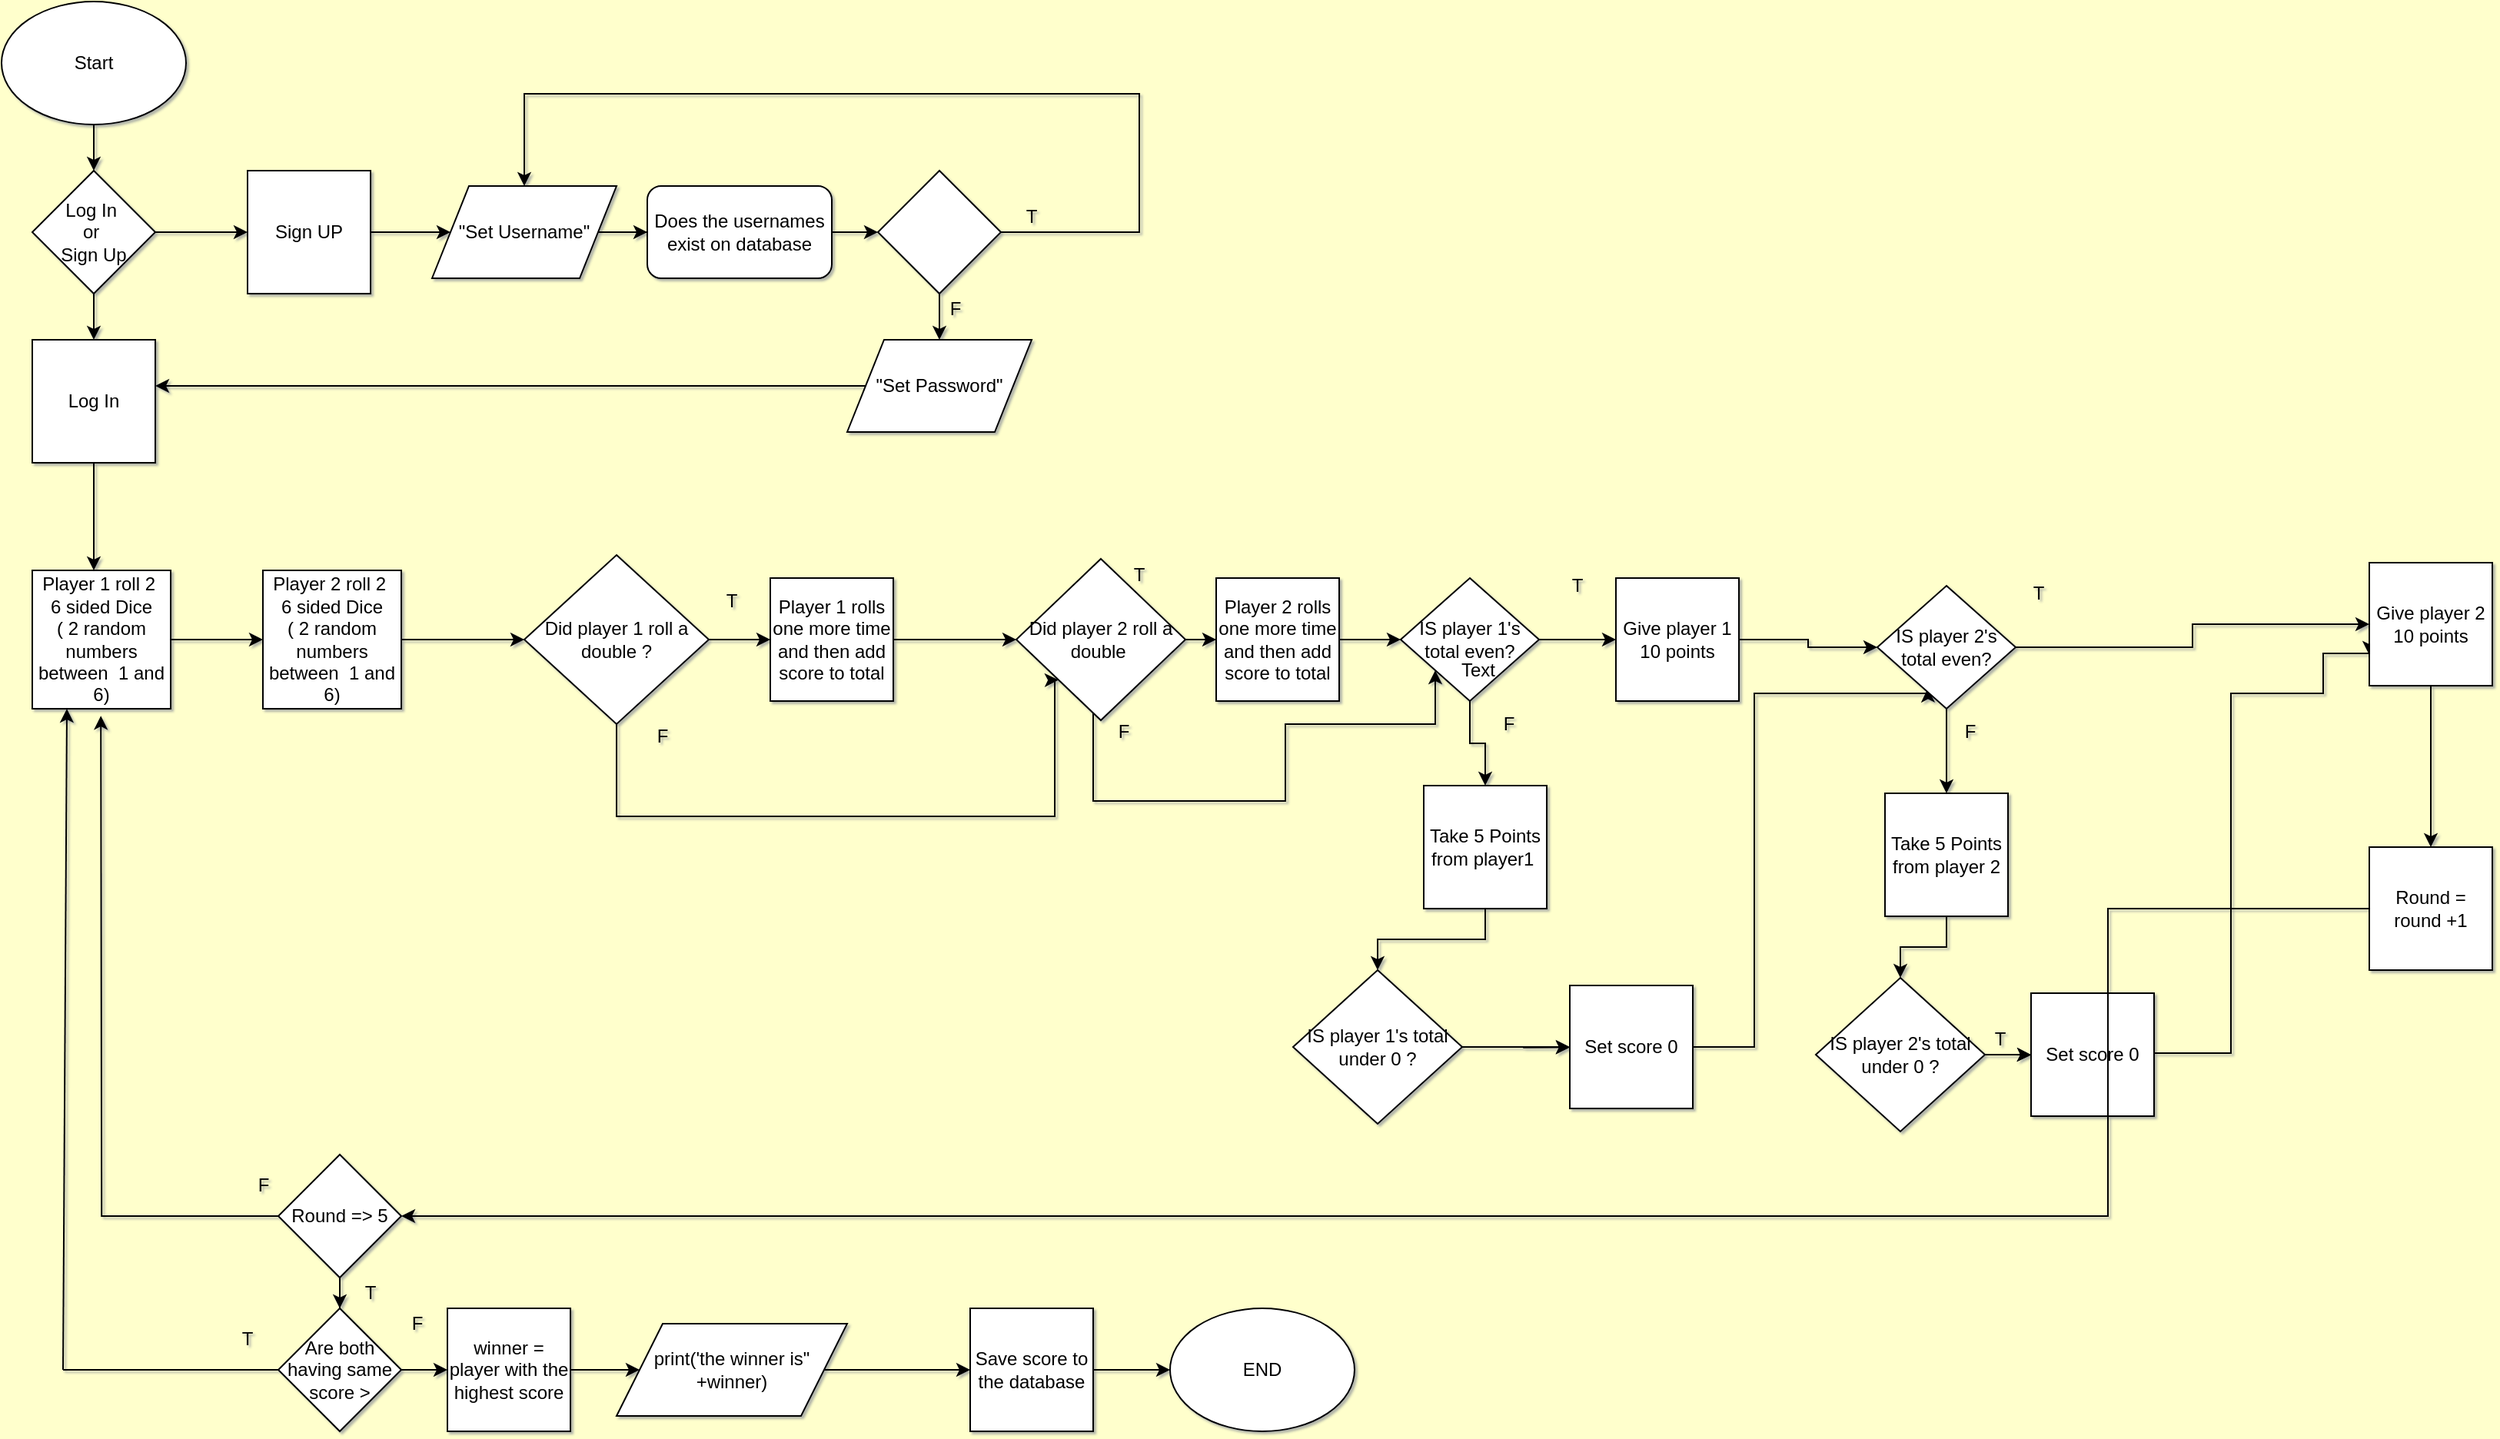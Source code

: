 <mxfile version="12.5.5" type="github">
  <diagram id="C5RBs43oDa-KdzZeNtuy" name="Page-1">
    <mxGraphModel dx="1296" dy="722" grid="1" gridSize="20" guides="1" tooltips="1" connect="1" arrows="1" fold="1" page="1" pageScale="1" pageWidth="1654" pageHeight="1169" background="#FFFFCC" math="0" shadow="1">
      <root>
        <mxCell id="WIyWlLk6GJQsqaUBKTNV-0"/>
        <mxCell id="WIyWlLk6GJQsqaUBKTNV-1" parent="WIyWlLk6GJQsqaUBKTNV-0"/>
        <mxCell id="Qnue6MiDW5Upj04BYutE-4" value="" style="edgeStyle=orthogonalEdgeStyle;rounded=0;orthogonalLoop=1;jettySize=auto;html=1;" parent="WIyWlLk6GJQsqaUBKTNV-1" source="Qnue6MiDW5Upj04BYutE-1" target="Qnue6MiDW5Upj04BYutE-2" edge="1">
          <mxGeometry relative="1" as="geometry"/>
        </mxCell>
        <mxCell id="Qnue6MiDW5Upj04BYutE-1" value="Start" style="ellipse;whiteSpace=wrap;html=1;" parent="WIyWlLk6GJQsqaUBKTNV-1" vertex="1">
          <mxGeometry x="10" y="10" width="120" height="80" as="geometry"/>
        </mxCell>
        <mxCell id="Qnue6MiDW5Upj04BYutE-6" value="" style="edgeStyle=orthogonalEdgeStyle;rounded=0;orthogonalLoop=1;jettySize=auto;html=1;" parent="WIyWlLk6GJQsqaUBKTNV-1" source="Qnue6MiDW5Upj04BYutE-2" target="Qnue6MiDW5Upj04BYutE-5" edge="1">
          <mxGeometry relative="1" as="geometry"/>
        </mxCell>
        <mxCell id="Qnue6MiDW5Upj04BYutE-8" value="" style="edgeStyle=orthogonalEdgeStyle;rounded=0;orthogonalLoop=1;jettySize=auto;html=1;" parent="WIyWlLk6GJQsqaUBKTNV-1" source="Qnue6MiDW5Upj04BYutE-2" target="Qnue6MiDW5Upj04BYutE-7" edge="1">
          <mxGeometry relative="1" as="geometry"/>
        </mxCell>
        <mxCell id="Qnue6MiDW5Upj04BYutE-2" value="Log In&amp;nbsp;&lt;br&gt;or&amp;nbsp;&lt;br&gt;Sign Up" style="rhombus;whiteSpace=wrap;html=1;" parent="WIyWlLk6GJQsqaUBKTNV-1" vertex="1">
          <mxGeometry x="30" y="120" width="80" height="80" as="geometry"/>
        </mxCell>
        <mxCell id="EfqY29eq7TwNeIXBNxIb-1" value="" style="edgeStyle=orthogonalEdgeStyle;rounded=0;orthogonalLoop=1;jettySize=auto;html=1;" parent="WIyWlLk6GJQsqaUBKTNV-1" source="Qnue6MiDW5Upj04BYutE-5" target="EfqY29eq7TwNeIXBNxIb-0" edge="1">
          <mxGeometry relative="1" as="geometry"/>
        </mxCell>
        <mxCell id="Qnue6MiDW5Upj04BYutE-5" value="Sign UP" style="whiteSpace=wrap;html=1;aspect=fixed;" parent="WIyWlLk6GJQsqaUBKTNV-1" vertex="1">
          <mxGeometry x="170" y="120" width="80" height="80" as="geometry"/>
        </mxCell>
        <mxCell id="EfqY29eq7TwNeIXBNxIb-19" value="" style="edgeStyle=orthogonalEdgeStyle;rounded=0;orthogonalLoop=1;jettySize=auto;html=1;" parent="WIyWlLk6GJQsqaUBKTNV-1" source="Qnue6MiDW5Upj04BYutE-7" target="EfqY29eq7TwNeIXBNxIb-18" edge="1">
          <mxGeometry relative="1" as="geometry">
            <Array as="points">
              <mxPoint x="70" y="360"/>
              <mxPoint x="70" y="360"/>
            </Array>
          </mxGeometry>
        </mxCell>
        <mxCell id="Qnue6MiDW5Upj04BYutE-7" value="Log In" style="whiteSpace=wrap;html=1;aspect=fixed;" parent="WIyWlLk6GJQsqaUBKTNV-1" vertex="1">
          <mxGeometry x="30" y="230" width="80" height="80" as="geometry"/>
        </mxCell>
        <mxCell id="EfqY29eq7TwNeIXBNxIb-6" value="" style="edgeStyle=orthogonalEdgeStyle;rounded=0;orthogonalLoop=1;jettySize=auto;html=1;" parent="WIyWlLk6GJQsqaUBKTNV-1" source="EfqY29eq7TwNeIXBNxIb-0" target="EfqY29eq7TwNeIXBNxIb-5" edge="1">
          <mxGeometry relative="1" as="geometry"/>
        </mxCell>
        <mxCell id="EfqY29eq7TwNeIXBNxIb-0" value="&quot;Set Username&quot;" style="shape=parallelogram;perimeter=parallelogramPerimeter;whiteSpace=wrap;html=1;" parent="WIyWlLk6GJQsqaUBKTNV-1" vertex="1">
          <mxGeometry x="290" y="130" width="120" height="60" as="geometry"/>
        </mxCell>
        <mxCell id="EfqY29eq7TwNeIXBNxIb-9" value="" style="edgeStyle=orthogonalEdgeStyle;rounded=0;orthogonalLoop=1;jettySize=auto;html=1;" parent="WIyWlLk6GJQsqaUBKTNV-1" source="EfqY29eq7TwNeIXBNxIb-5" target="EfqY29eq7TwNeIXBNxIb-8" edge="1">
          <mxGeometry relative="1" as="geometry"/>
        </mxCell>
        <mxCell id="EfqY29eq7TwNeIXBNxIb-5" value="&lt;span style=&quot;white-space: normal&quot;&gt;Does the usernames&lt;/span&gt;&lt;br style=&quot;white-space: normal&quot;&gt;&lt;span style=&quot;white-space: normal&quot;&gt;exist on database&lt;/span&gt;" style="rounded=1;whiteSpace=wrap;html=1;" parent="WIyWlLk6GJQsqaUBKTNV-1" vertex="1">
          <mxGeometry x="430" y="130" width="120" height="60" as="geometry"/>
        </mxCell>
        <mxCell id="EfqY29eq7TwNeIXBNxIb-10" style="edgeStyle=orthogonalEdgeStyle;rounded=0;orthogonalLoop=1;jettySize=auto;html=1;entryX=0.5;entryY=0;entryDx=0;entryDy=0;" parent="WIyWlLk6GJQsqaUBKTNV-1" source="EfqY29eq7TwNeIXBNxIb-8" target="EfqY29eq7TwNeIXBNxIb-0" edge="1">
          <mxGeometry relative="1" as="geometry">
            <mxPoint x="710" y="70" as="targetPoint"/>
            <Array as="points">
              <mxPoint x="750" y="160"/>
              <mxPoint x="750" y="70"/>
              <mxPoint x="350" y="70"/>
            </Array>
          </mxGeometry>
        </mxCell>
        <mxCell id="EfqY29eq7TwNeIXBNxIb-16" value="" style="edgeStyle=orthogonalEdgeStyle;rounded=0;orthogonalLoop=1;jettySize=auto;html=1;" parent="WIyWlLk6GJQsqaUBKTNV-1" source="EfqY29eq7TwNeIXBNxIb-8" target="EfqY29eq7TwNeIXBNxIb-15" edge="1">
          <mxGeometry relative="1" as="geometry"/>
        </mxCell>
        <mxCell id="EfqY29eq7TwNeIXBNxIb-8" value="" style="rhombus;whiteSpace=wrap;html=1;" parent="WIyWlLk6GJQsqaUBKTNV-1" vertex="1">
          <mxGeometry x="580" y="120" width="80" height="80" as="geometry"/>
        </mxCell>
        <mxCell id="EfqY29eq7TwNeIXBNxIb-12" value="F" style="text;html=1;align=center;verticalAlign=middle;resizable=0;points=[];autosize=1;" parent="WIyWlLk6GJQsqaUBKTNV-1" vertex="1">
          <mxGeometry x="620" y="200" width="20" height="20" as="geometry"/>
        </mxCell>
        <mxCell id="EfqY29eq7TwNeIXBNxIb-13" value="T" style="text;html=1;strokeColor=none;fillColor=none;align=center;verticalAlign=middle;whiteSpace=wrap;rounded=0;" parent="WIyWlLk6GJQsqaUBKTNV-1" vertex="1">
          <mxGeometry x="660" y="140" width="40" height="20" as="geometry"/>
        </mxCell>
        <mxCell id="EfqY29eq7TwNeIXBNxIb-17" style="edgeStyle=orthogonalEdgeStyle;rounded=0;orthogonalLoop=1;jettySize=auto;html=1;entryX=1;entryY=0.375;entryDx=0;entryDy=0;entryPerimeter=0;" parent="WIyWlLk6GJQsqaUBKTNV-1" source="EfqY29eq7TwNeIXBNxIb-15" target="Qnue6MiDW5Upj04BYutE-7" edge="1">
          <mxGeometry relative="1" as="geometry"/>
        </mxCell>
        <mxCell id="EfqY29eq7TwNeIXBNxIb-15" value="&quot;Set Password&quot;" style="shape=parallelogram;perimeter=parallelogramPerimeter;whiteSpace=wrap;html=1;" parent="WIyWlLk6GJQsqaUBKTNV-1" vertex="1">
          <mxGeometry x="560" y="230" width="120" height="60" as="geometry"/>
        </mxCell>
        <mxCell id="EfqY29eq7TwNeIXBNxIb-25" value="" style="edgeStyle=orthogonalEdgeStyle;rounded=0;orthogonalLoop=1;jettySize=auto;html=1;" parent="WIyWlLk6GJQsqaUBKTNV-1" source="EfqY29eq7TwNeIXBNxIb-18" target="EfqY29eq7TwNeIXBNxIb-24" edge="1">
          <mxGeometry relative="1" as="geometry"/>
        </mxCell>
        <mxCell id="EfqY29eq7TwNeIXBNxIb-18" value="Player 1 roll 2&amp;nbsp;&lt;br&gt;6 sided Dice&lt;br&gt;( 2 random numbers between&amp;nbsp; 1 and 6)" style="whiteSpace=wrap;html=1;aspect=fixed;" parent="WIyWlLk6GJQsqaUBKTNV-1" vertex="1">
          <mxGeometry x="30" y="380" width="90" height="90" as="geometry"/>
        </mxCell>
        <mxCell id="cah8BzL9Fn36md8GXg67-19" value="" style="edgeStyle=orthogonalEdgeStyle;rounded=0;orthogonalLoop=1;jettySize=auto;html=1;" edge="1" parent="WIyWlLk6GJQsqaUBKTNV-1" source="EfqY29eq7TwNeIXBNxIb-24">
          <mxGeometry relative="1" as="geometry">
            <mxPoint x="350" y="425" as="targetPoint"/>
          </mxGeometry>
        </mxCell>
        <mxCell id="EfqY29eq7TwNeIXBNxIb-24" value="Player 2 roll 2&amp;nbsp;&lt;br&gt;6 sided Dice&lt;br&gt;( 2 random numbers between&amp;nbsp; 1 and 6)" style="whiteSpace=wrap;html=1;aspect=fixed;" parent="WIyWlLk6GJQsqaUBKTNV-1" vertex="1">
          <mxGeometry x="180" y="380" width="90" height="90" as="geometry"/>
        </mxCell>
        <mxCell id="EfqY29eq7TwNeIXBNxIb-40" value="" style="edgeStyle=orthogonalEdgeStyle;rounded=0;orthogonalLoop=1;jettySize=auto;html=1;" parent="WIyWlLk6GJQsqaUBKTNV-1" source="EfqY29eq7TwNeIXBNxIb-27" target="EfqY29eq7TwNeIXBNxIb-33" edge="1">
          <mxGeometry relative="1" as="geometry"/>
        </mxCell>
        <mxCell id="EfqY29eq7TwNeIXBNxIb-51" value="" style="edgeStyle=orthogonalEdgeStyle;rounded=0;orthogonalLoop=1;jettySize=auto;html=1;" parent="WIyWlLk6GJQsqaUBKTNV-1" source="EfqY29eq7TwNeIXBNxIb-27" target="EfqY29eq7TwNeIXBNxIb-49" edge="1">
          <mxGeometry relative="1" as="geometry"/>
        </mxCell>
        <mxCell id="EfqY29eq7TwNeIXBNxIb-27" value="IS player 1&#39;s total even?" style="rhombus;whiteSpace=wrap;html=1;" parent="WIyWlLk6GJQsqaUBKTNV-1" vertex="1">
          <mxGeometry x="920" y="385" width="90" height="80" as="geometry"/>
        </mxCell>
        <mxCell id="EfqY29eq7TwNeIXBNxIb-28" value="F" style="text;html=1;align=center;verticalAlign=middle;resizable=0;points=[];autosize=1;" parent="WIyWlLk6GJQsqaUBKTNV-1" vertex="1">
          <mxGeometry x="980" y="470" width="20" height="20" as="geometry"/>
        </mxCell>
        <mxCell id="EfqY29eq7TwNeIXBNxIb-29" value="T" style="text;html=1;strokeColor=none;fillColor=none;align=center;verticalAlign=middle;whiteSpace=wrap;rounded=0;" parent="WIyWlLk6GJQsqaUBKTNV-1" vertex="1">
          <mxGeometry x="1015" y="380" width="40" height="20" as="geometry"/>
        </mxCell>
        <mxCell id="EfqY29eq7TwNeIXBNxIb-42" value="" style="edgeStyle=orthogonalEdgeStyle;rounded=0;orthogonalLoop=1;jettySize=auto;html=1;" parent="WIyWlLk6GJQsqaUBKTNV-1" source="EfqY29eq7TwNeIXBNxIb-33" target="EfqY29eq7TwNeIXBNxIb-41" edge="1">
          <mxGeometry relative="1" as="geometry"/>
        </mxCell>
        <mxCell id="EfqY29eq7TwNeIXBNxIb-33" value="Take 5 Points from player1&amp;nbsp;" style="whiteSpace=wrap;html=1;aspect=fixed;" parent="WIyWlLk6GJQsqaUBKTNV-1" vertex="1">
          <mxGeometry x="935" y="520" width="80" height="80" as="geometry"/>
        </mxCell>
        <mxCell id="EfqY29eq7TwNeIXBNxIb-44" value="" style="edgeStyle=orthogonalEdgeStyle;rounded=0;orthogonalLoop=1;jettySize=auto;html=1;" parent="WIyWlLk6GJQsqaUBKTNV-1" edge="1">
          <mxGeometry relative="1" as="geometry">
            <mxPoint x="1030" y="690" as="targetPoint"/>
            <mxPoint x="999.633" y="690.333" as="sourcePoint"/>
          </mxGeometry>
        </mxCell>
        <mxCell id="EfqY29eq7TwNeIXBNxIb-48" value="" style="edgeStyle=orthogonalEdgeStyle;rounded=0;orthogonalLoop=1;jettySize=auto;html=1;exitX=1;exitY=0.5;exitDx=0;exitDy=0;" parent="WIyWlLk6GJQsqaUBKTNV-1" source="EfqY29eq7TwNeIXBNxIb-41" target="EfqY29eq7TwNeIXBNxIb-47" edge="1">
          <mxGeometry relative="1" as="geometry">
            <mxPoint x="999.633" y="690.333" as="sourcePoint"/>
          </mxGeometry>
        </mxCell>
        <mxCell id="EfqY29eq7TwNeIXBNxIb-41" value="IS player 1&#39;s total under 0 ?" style="rhombus;whiteSpace=wrap;html=1;" parent="WIyWlLk6GJQsqaUBKTNV-1" vertex="1">
          <mxGeometry x="850" y="640" width="110" height="100" as="geometry"/>
        </mxCell>
        <mxCell id="cah8BzL9Fn36md8GXg67-49" value="" style="edgeStyle=orthogonalEdgeStyle;rounded=0;orthogonalLoop=1;jettySize=auto;html=1;entryX=0.365;entryY=0.835;entryDx=0;entryDy=0;entryPerimeter=0;" edge="1" parent="WIyWlLk6GJQsqaUBKTNV-1" source="EfqY29eq7TwNeIXBNxIb-47" target="EfqY29eq7TwNeIXBNxIb-54">
          <mxGeometry relative="1" as="geometry">
            <mxPoint x="1180" y="460" as="targetPoint"/>
            <Array as="points">
              <mxPoint x="1150" y="690"/>
              <mxPoint x="1150" y="460"/>
              <mxPoint x="1263" y="460"/>
            </Array>
          </mxGeometry>
        </mxCell>
        <mxCell id="EfqY29eq7TwNeIXBNxIb-47" value="Set score 0" style="whiteSpace=wrap;html=1;aspect=fixed;" parent="WIyWlLk6GJQsqaUBKTNV-1" vertex="1">
          <mxGeometry x="1030" y="650" width="80" height="80" as="geometry"/>
        </mxCell>
        <mxCell id="cah8BzL9Fn36md8GXg67-51" value="" style="edgeStyle=orthogonalEdgeStyle;rounded=0;orthogonalLoop=1;jettySize=auto;html=1;entryX=0;entryY=0.5;entryDx=0;entryDy=0;" edge="1" parent="WIyWlLk6GJQsqaUBKTNV-1" source="EfqY29eq7TwNeIXBNxIb-49" target="EfqY29eq7TwNeIXBNxIb-54">
          <mxGeometry relative="1" as="geometry">
            <mxPoint x="1220" y="425" as="targetPoint"/>
          </mxGeometry>
        </mxCell>
        <mxCell id="EfqY29eq7TwNeIXBNxIb-49" value="Give player 1 10 points" style="whiteSpace=wrap;html=1;aspect=fixed;" parent="WIyWlLk6GJQsqaUBKTNV-1" vertex="1">
          <mxGeometry x="1060" y="385" width="80" height="80" as="geometry"/>
        </mxCell>
        <mxCell id="EfqY29eq7TwNeIXBNxIb-52" value="" style="edgeStyle=orthogonalEdgeStyle;rounded=0;orthogonalLoop=1;jettySize=auto;html=1;" parent="WIyWlLk6GJQsqaUBKTNV-1" source="EfqY29eq7TwNeIXBNxIb-54" target="EfqY29eq7TwNeIXBNxIb-58" edge="1">
          <mxGeometry relative="1" as="geometry"/>
        </mxCell>
        <mxCell id="EfqY29eq7TwNeIXBNxIb-53" value="" style="edgeStyle=orthogonalEdgeStyle;rounded=0;orthogonalLoop=1;jettySize=auto;html=1;" parent="WIyWlLk6GJQsqaUBKTNV-1" source="EfqY29eq7TwNeIXBNxIb-54" target="EfqY29eq7TwNeIXBNxIb-65" edge="1">
          <mxGeometry relative="1" as="geometry"/>
        </mxCell>
        <mxCell id="EfqY29eq7TwNeIXBNxIb-54" value="IS player 2&#39;s total even?" style="rhombus;whiteSpace=wrap;html=1;" parent="WIyWlLk6GJQsqaUBKTNV-1" vertex="1">
          <mxGeometry x="1230" y="390" width="90" height="80" as="geometry"/>
        </mxCell>
        <mxCell id="EfqY29eq7TwNeIXBNxIb-55" value="F" style="text;html=1;align=center;verticalAlign=middle;resizable=0;points=[];autosize=1;" parent="WIyWlLk6GJQsqaUBKTNV-1" vertex="1">
          <mxGeometry x="1280" y="475" width="20" height="20" as="geometry"/>
        </mxCell>
        <mxCell id="EfqY29eq7TwNeIXBNxIb-56" value="T" style="text;html=1;strokeColor=none;fillColor=none;align=center;verticalAlign=middle;whiteSpace=wrap;rounded=0;" parent="WIyWlLk6GJQsqaUBKTNV-1" vertex="1">
          <mxGeometry x="1315" y="385" width="40" height="20" as="geometry"/>
        </mxCell>
        <mxCell id="EfqY29eq7TwNeIXBNxIb-57" value="" style="edgeStyle=orthogonalEdgeStyle;rounded=0;orthogonalLoop=1;jettySize=auto;html=1;" parent="WIyWlLk6GJQsqaUBKTNV-1" source="EfqY29eq7TwNeIXBNxIb-58" target="EfqY29eq7TwNeIXBNxIb-61" edge="1">
          <mxGeometry relative="1" as="geometry"/>
        </mxCell>
        <mxCell id="EfqY29eq7TwNeIXBNxIb-58" value="Take 5 Points from player 2" style="whiteSpace=wrap;html=1;aspect=fixed;" parent="WIyWlLk6GJQsqaUBKTNV-1" vertex="1">
          <mxGeometry x="1235" y="525" width="80" height="80" as="geometry"/>
        </mxCell>
        <mxCell id="EfqY29eq7TwNeIXBNxIb-59" value="" style="edgeStyle=orthogonalEdgeStyle;rounded=0;orthogonalLoop=1;jettySize=auto;html=1;" parent="WIyWlLk6GJQsqaUBKTNV-1" source="EfqY29eq7TwNeIXBNxIb-61" edge="1">
          <mxGeometry relative="1" as="geometry">
            <mxPoint x="1330" y="695" as="targetPoint"/>
          </mxGeometry>
        </mxCell>
        <mxCell id="EfqY29eq7TwNeIXBNxIb-60" value="" style="edgeStyle=orthogonalEdgeStyle;rounded=0;orthogonalLoop=1;jettySize=auto;html=1;" parent="WIyWlLk6GJQsqaUBKTNV-1" source="EfqY29eq7TwNeIXBNxIb-61" edge="1">
          <mxGeometry relative="1" as="geometry">
            <mxPoint x="1330" y="695.333" as="targetPoint"/>
          </mxGeometry>
        </mxCell>
        <mxCell id="EfqY29eq7TwNeIXBNxIb-61" value="IS player 2&#39;s total under 0 ?" style="rhombus;whiteSpace=wrap;html=1;" parent="WIyWlLk6GJQsqaUBKTNV-1" vertex="1">
          <mxGeometry x="1190" y="645" width="110" height="100" as="geometry"/>
        </mxCell>
        <mxCell id="EfqY29eq7TwNeIXBNxIb-63" value="T" style="text;html=1;strokeColor=none;fillColor=none;align=center;verticalAlign=middle;whiteSpace=wrap;rounded=0;" parent="WIyWlLk6GJQsqaUBKTNV-1" vertex="1">
          <mxGeometry x="1290" y="675" width="40" height="20" as="geometry"/>
        </mxCell>
        <mxCell id="cah8BzL9Fn36md8GXg67-54" value="" style="edgeStyle=orthogonalEdgeStyle;rounded=0;orthogonalLoop=1;jettySize=auto;html=1;entryX=0;entryY=0.75;entryDx=0;entryDy=0;" edge="1" parent="WIyWlLk6GJQsqaUBKTNV-1" source="EfqY29eq7TwNeIXBNxIb-64" target="EfqY29eq7TwNeIXBNxIb-65">
          <mxGeometry relative="1" as="geometry">
            <mxPoint x="1480" y="460" as="targetPoint"/>
            <Array as="points">
              <mxPoint x="1460" y="694"/>
              <mxPoint x="1460" y="460"/>
              <mxPoint x="1520" y="460"/>
              <mxPoint x="1520" y="434"/>
            </Array>
          </mxGeometry>
        </mxCell>
        <mxCell id="EfqY29eq7TwNeIXBNxIb-64" value="Set score 0" style="whiteSpace=wrap;html=1;aspect=fixed;" parent="WIyWlLk6GJQsqaUBKTNV-1" vertex="1">
          <mxGeometry x="1330" y="655" width="80" height="80" as="geometry"/>
        </mxCell>
        <mxCell id="EfqY29eq7TwNeIXBNxIb-71" value="" style="edgeStyle=orthogonalEdgeStyle;rounded=0;orthogonalLoop=1;jettySize=auto;html=1;" parent="WIyWlLk6GJQsqaUBKTNV-1" source="EfqY29eq7TwNeIXBNxIb-65" target="EfqY29eq7TwNeIXBNxIb-70" edge="1">
          <mxGeometry relative="1" as="geometry"/>
        </mxCell>
        <mxCell id="EfqY29eq7TwNeIXBNxIb-65" value="Give player 2 10 points" style="whiteSpace=wrap;html=1;aspect=fixed;" parent="WIyWlLk6GJQsqaUBKTNV-1" vertex="1">
          <mxGeometry x="1550" y="375" width="80" height="80" as="geometry"/>
        </mxCell>
        <mxCell id="EfqY29eq7TwNeIXBNxIb-74" style="edgeStyle=orthogonalEdgeStyle;rounded=0;orthogonalLoop=1;jettySize=auto;html=1;entryX=1;entryY=0.5;entryDx=0;entryDy=0;" parent="WIyWlLk6GJQsqaUBKTNV-1" source="EfqY29eq7TwNeIXBNxIb-70" target="EfqY29eq7TwNeIXBNxIb-73" edge="1">
          <mxGeometry relative="1" as="geometry">
            <Array as="points">
              <mxPoint x="1380" y="800"/>
            </Array>
          </mxGeometry>
        </mxCell>
        <mxCell id="EfqY29eq7TwNeIXBNxIb-70" value="Round = round +1" style="whiteSpace=wrap;html=1;aspect=fixed;" parent="WIyWlLk6GJQsqaUBKTNV-1" vertex="1">
          <mxGeometry x="1550" y="560" width="80" height="80" as="geometry"/>
        </mxCell>
        <mxCell id="EfqY29eq7TwNeIXBNxIb-85" value="" style="edgeStyle=orthogonalEdgeStyle;rounded=0;orthogonalLoop=1;jettySize=auto;html=1;" parent="WIyWlLk6GJQsqaUBKTNV-1" source="EfqY29eq7TwNeIXBNxIb-73" edge="1">
          <mxGeometry relative="1" as="geometry">
            <mxPoint x="74.588" y="474.588" as="targetPoint"/>
          </mxGeometry>
        </mxCell>
        <mxCell id="cah8BzL9Fn36md8GXg67-5" value="" style="edgeStyle=orthogonalEdgeStyle;rounded=0;orthogonalLoop=1;jettySize=auto;html=1;" edge="1" parent="WIyWlLk6GJQsqaUBKTNV-1" source="EfqY29eq7TwNeIXBNxIb-73" target="cah8BzL9Fn36md8GXg67-1">
          <mxGeometry relative="1" as="geometry"/>
        </mxCell>
        <mxCell id="EfqY29eq7TwNeIXBNxIb-73" value="Round =&amp;gt; 5" style="rhombus;whiteSpace=wrap;html=1;" parent="WIyWlLk6GJQsqaUBKTNV-1" vertex="1">
          <mxGeometry x="190" y="760" width="80" height="80" as="geometry"/>
        </mxCell>
        <mxCell id="EfqY29eq7TwNeIXBNxIb-79" value="F" style="text;html=1;align=center;verticalAlign=middle;resizable=0;points=[];autosize=1;" parent="WIyWlLk6GJQsqaUBKTNV-1" vertex="1">
          <mxGeometry x="170" y="770" width="20" height="20" as="geometry"/>
        </mxCell>
        <mxCell id="EfqY29eq7TwNeIXBNxIb-80" value="T" style="text;html=1;strokeColor=none;fillColor=none;align=center;verticalAlign=middle;whiteSpace=wrap;rounded=0;" parent="WIyWlLk6GJQsqaUBKTNV-1" vertex="1">
          <mxGeometry x="230" y="840" width="40" height="20" as="geometry"/>
        </mxCell>
        <mxCell id="cah8BzL9Fn36md8GXg67-11" value="" style="edgeStyle=orthogonalEdgeStyle;rounded=0;orthogonalLoop=1;jettySize=auto;html=1;" edge="1" parent="WIyWlLk6GJQsqaUBKTNV-1" source="cah8BzL9Fn36md8GXg67-1" target="cah8BzL9Fn36md8GXg67-10">
          <mxGeometry relative="1" as="geometry"/>
        </mxCell>
        <mxCell id="cah8BzL9Fn36md8GXg67-1" value="Are both having same score &amp;gt;" style="rhombus;whiteSpace=wrap;html=1;" vertex="1" parent="WIyWlLk6GJQsqaUBKTNV-1">
          <mxGeometry x="190" y="860" width="80" height="80" as="geometry"/>
        </mxCell>
        <mxCell id="cah8BzL9Fn36md8GXg67-2" value="T" style="text;html=1;strokeColor=none;fillColor=none;align=center;verticalAlign=middle;whiteSpace=wrap;rounded=0;" vertex="1" parent="WIyWlLk6GJQsqaUBKTNV-1">
          <mxGeometry x="150" y="870" width="40" height="20" as="geometry"/>
        </mxCell>
        <mxCell id="cah8BzL9Fn36md8GXg67-3" value="F" style="text;html=1;align=center;verticalAlign=middle;resizable=0;points=[];autosize=1;" vertex="1" parent="WIyWlLk6GJQsqaUBKTNV-1">
          <mxGeometry x="270" y="860" width="20" height="20" as="geometry"/>
        </mxCell>
        <mxCell id="cah8BzL9Fn36md8GXg67-8" value="" style="endArrow=none;html=1;entryX=0;entryY=0.5;entryDx=0;entryDy=0;" edge="1" parent="WIyWlLk6GJQsqaUBKTNV-1" target="cah8BzL9Fn36md8GXg67-1">
          <mxGeometry width="50" height="50" relative="1" as="geometry">
            <mxPoint x="50" y="900" as="sourcePoint"/>
            <mxPoint x="60" y="960" as="targetPoint"/>
          </mxGeometry>
        </mxCell>
        <mxCell id="cah8BzL9Fn36md8GXg67-9" value="" style="endArrow=classic;html=1;entryX=0.25;entryY=1;entryDx=0;entryDy=0;" edge="1" parent="WIyWlLk6GJQsqaUBKTNV-1" target="EfqY29eq7TwNeIXBNxIb-18">
          <mxGeometry width="50" height="50" relative="1" as="geometry">
            <mxPoint x="50" y="900" as="sourcePoint"/>
            <mxPoint x="50" y="560" as="targetPoint"/>
          </mxGeometry>
        </mxCell>
        <mxCell id="cah8BzL9Fn36md8GXg67-14" value="" style="edgeStyle=orthogonalEdgeStyle;rounded=0;orthogonalLoop=1;jettySize=auto;html=1;" edge="1" parent="WIyWlLk6GJQsqaUBKTNV-1" source="cah8BzL9Fn36md8GXg67-10" target="cah8BzL9Fn36md8GXg67-12">
          <mxGeometry relative="1" as="geometry"/>
        </mxCell>
        <mxCell id="cah8BzL9Fn36md8GXg67-10" value="winner = player with the highest score" style="whiteSpace=wrap;html=1;aspect=fixed;" vertex="1" parent="WIyWlLk6GJQsqaUBKTNV-1">
          <mxGeometry x="300" y="860" width="80" height="80" as="geometry"/>
        </mxCell>
        <mxCell id="cah8BzL9Fn36md8GXg67-56" value="" style="edgeStyle=orthogonalEdgeStyle;rounded=0;orthogonalLoop=1;jettySize=auto;html=1;" edge="1" parent="WIyWlLk6GJQsqaUBKTNV-1" source="cah8BzL9Fn36md8GXg67-12" target="cah8BzL9Fn36md8GXg67-55">
          <mxGeometry relative="1" as="geometry"/>
        </mxCell>
        <mxCell id="cah8BzL9Fn36md8GXg67-12" value="print(&#39;the winner is&quot; +winner)" style="shape=parallelogram;perimeter=parallelogramPerimeter;whiteSpace=wrap;html=1;" vertex="1" parent="WIyWlLk6GJQsqaUBKTNV-1">
          <mxGeometry x="410" y="870" width="150" height="60" as="geometry"/>
        </mxCell>
        <mxCell id="cah8BzL9Fn36md8GXg67-22" value="Text" style="text;html=1;align=center;verticalAlign=middle;resizable=0;points=[];autosize=1;" vertex="1" parent="WIyWlLk6GJQsqaUBKTNV-1">
          <mxGeometry x="950" y="435" width="40" height="20" as="geometry"/>
        </mxCell>
        <mxCell id="cah8BzL9Fn36md8GXg67-27" value="" style="edgeStyle=orthogonalEdgeStyle;rounded=0;orthogonalLoop=1;jettySize=auto;html=1;" edge="1" parent="WIyWlLk6GJQsqaUBKTNV-1" source="cah8BzL9Fn36md8GXg67-25" target="cah8BzL9Fn36md8GXg67-26">
          <mxGeometry relative="1" as="geometry"/>
        </mxCell>
        <mxCell id="cah8BzL9Fn36md8GXg67-36" value="" style="edgeStyle=orthogonalEdgeStyle;rounded=0;orthogonalLoop=1;jettySize=auto;html=1;entryX=0;entryY=1;entryDx=0;entryDy=0;" edge="1" parent="WIyWlLk6GJQsqaUBKTNV-1" source="cah8BzL9Fn36md8GXg67-25" target="cah8BzL9Fn36md8GXg67-33">
          <mxGeometry relative="1" as="geometry">
            <mxPoint x="670" y="540" as="targetPoint"/>
            <Array as="points">
              <mxPoint x="410" y="540"/>
              <mxPoint x="695" y="540"/>
            </Array>
          </mxGeometry>
        </mxCell>
        <mxCell id="cah8BzL9Fn36md8GXg67-25" value="Did player 1 roll a double ?" style="rhombus;whiteSpace=wrap;html=1;" vertex="1" parent="WIyWlLk6GJQsqaUBKTNV-1">
          <mxGeometry x="350" y="370" width="120" height="110" as="geometry"/>
        </mxCell>
        <mxCell id="cah8BzL9Fn36md8GXg67-31" value="" style="edgeStyle=orthogonalEdgeStyle;rounded=0;orthogonalLoop=1;jettySize=auto;html=1;" edge="1" parent="WIyWlLk6GJQsqaUBKTNV-1" source="cah8BzL9Fn36md8GXg67-26">
          <mxGeometry relative="1" as="geometry">
            <mxPoint x="670" y="425" as="targetPoint"/>
          </mxGeometry>
        </mxCell>
        <mxCell id="cah8BzL9Fn36md8GXg67-26" value="Player 1 rolls one more time and then add score to total" style="whiteSpace=wrap;html=1;aspect=fixed;" vertex="1" parent="WIyWlLk6GJQsqaUBKTNV-1">
          <mxGeometry x="510" y="385" width="80" height="80" as="geometry"/>
        </mxCell>
        <mxCell id="cah8BzL9Fn36md8GXg67-29" value="T" style="text;html=1;strokeColor=none;fillColor=none;align=center;verticalAlign=middle;whiteSpace=wrap;rounded=0;" vertex="1" parent="WIyWlLk6GJQsqaUBKTNV-1">
          <mxGeometry x="465" y="390" width="40" height="20" as="geometry"/>
        </mxCell>
        <mxCell id="cah8BzL9Fn36md8GXg67-39" value="" style="edgeStyle=orthogonalEdgeStyle;rounded=0;orthogonalLoop=1;jettySize=auto;html=1;entryX=0;entryY=1;entryDx=0;entryDy=0;" edge="1" parent="WIyWlLk6GJQsqaUBKTNV-1" source="cah8BzL9Fn36md8GXg67-33" target="EfqY29eq7TwNeIXBNxIb-27">
          <mxGeometry relative="1" as="geometry">
            <mxPoint x="920" y="460" as="targetPoint"/>
            <Array as="points">
              <mxPoint x="720" y="530"/>
              <mxPoint x="845" y="530"/>
              <mxPoint x="845" y="480"/>
              <mxPoint x="943" y="480"/>
            </Array>
          </mxGeometry>
        </mxCell>
        <mxCell id="cah8BzL9Fn36md8GXg67-44" value="" style="edgeStyle=orthogonalEdgeStyle;rounded=0;orthogonalLoop=1;jettySize=auto;html=1;" edge="1" parent="WIyWlLk6GJQsqaUBKTNV-1" source="cah8BzL9Fn36md8GXg67-33" target="cah8BzL9Fn36md8GXg67-42">
          <mxGeometry relative="1" as="geometry"/>
        </mxCell>
        <mxCell id="cah8BzL9Fn36md8GXg67-33" value="Did player 2 roll a double&amp;nbsp;" style="rhombus;whiteSpace=wrap;html=1;" vertex="1" parent="WIyWlLk6GJQsqaUBKTNV-1">
          <mxGeometry x="670" y="372.5" width="110" height="105" as="geometry"/>
        </mxCell>
        <mxCell id="cah8BzL9Fn36md8GXg67-34" value="F" style="text;html=1;strokeColor=none;fillColor=none;align=center;verticalAlign=middle;whiteSpace=wrap;rounded=0;" vertex="1" parent="WIyWlLk6GJQsqaUBKTNV-1">
          <mxGeometry x="420" y="477.5" width="40" height="20" as="geometry"/>
        </mxCell>
        <mxCell id="cah8BzL9Fn36md8GXg67-40" value="T" style="text;html=1;strokeColor=none;fillColor=none;align=center;verticalAlign=middle;whiteSpace=wrap;rounded=0;" vertex="1" parent="WIyWlLk6GJQsqaUBKTNV-1">
          <mxGeometry x="730" y="372.5" width="40" height="20" as="geometry"/>
        </mxCell>
        <mxCell id="cah8BzL9Fn36md8GXg67-41" value="F" style="text;html=1;strokeColor=none;fillColor=none;align=center;verticalAlign=middle;whiteSpace=wrap;rounded=0;" vertex="1" parent="WIyWlLk6GJQsqaUBKTNV-1">
          <mxGeometry x="720" y="475" width="40" height="20" as="geometry"/>
        </mxCell>
        <mxCell id="cah8BzL9Fn36md8GXg67-45" value="" style="edgeStyle=orthogonalEdgeStyle;rounded=0;orthogonalLoop=1;jettySize=auto;html=1;" edge="1" parent="WIyWlLk6GJQsqaUBKTNV-1" source="cah8BzL9Fn36md8GXg67-42" target="EfqY29eq7TwNeIXBNxIb-27">
          <mxGeometry relative="1" as="geometry"/>
        </mxCell>
        <mxCell id="cah8BzL9Fn36md8GXg67-42" value="Player 2 rolls one more time and then add score to total" style="whiteSpace=wrap;html=1;aspect=fixed;" vertex="1" parent="WIyWlLk6GJQsqaUBKTNV-1">
          <mxGeometry x="800" y="385" width="80" height="80" as="geometry"/>
        </mxCell>
        <mxCell id="cah8BzL9Fn36md8GXg67-61" value="" style="edgeStyle=orthogonalEdgeStyle;rounded=0;orthogonalLoop=1;jettySize=auto;html=1;" edge="1" parent="WIyWlLk6GJQsqaUBKTNV-1" source="cah8BzL9Fn36md8GXg67-55" target="cah8BzL9Fn36md8GXg67-60">
          <mxGeometry relative="1" as="geometry"/>
        </mxCell>
        <mxCell id="cah8BzL9Fn36md8GXg67-55" value="Save score to the database" style="whiteSpace=wrap;html=1;aspect=fixed;" vertex="1" parent="WIyWlLk6GJQsqaUBKTNV-1">
          <mxGeometry x="640" y="860" width="80" height="80" as="geometry"/>
        </mxCell>
        <mxCell id="cah8BzL9Fn36md8GXg67-60" value="END" style="ellipse;whiteSpace=wrap;html=1;" vertex="1" parent="WIyWlLk6GJQsqaUBKTNV-1">
          <mxGeometry x="770" y="860" width="120" height="80" as="geometry"/>
        </mxCell>
      </root>
    </mxGraphModel>
  </diagram>
</mxfile>
